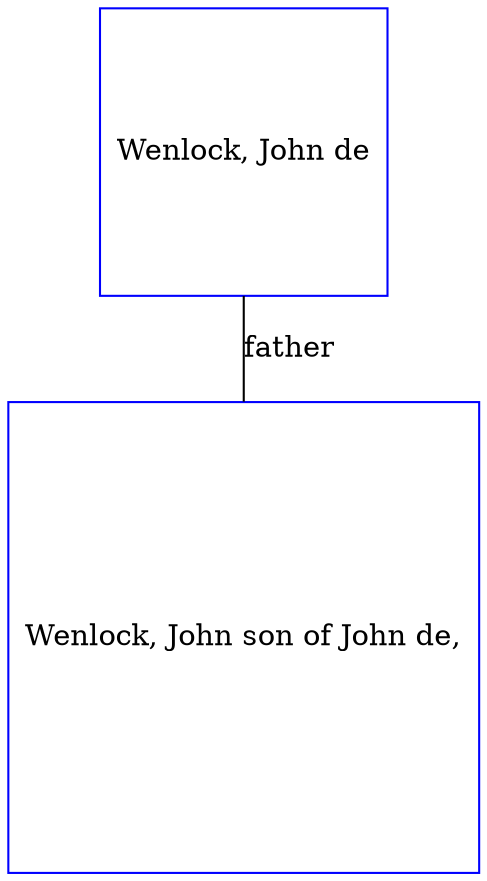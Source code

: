 digraph D {
    edge [dir=none];    node [shape=box];    "009157"   [label="Wenlock, John de", shape=box, regular=1, color="blue"] ;
"009156"   [label="Wenlock, John son of John de,", shape=box, regular=1, color="blue"] ;
009157->009156 [label="father",arrowsize=0.0]; 
}